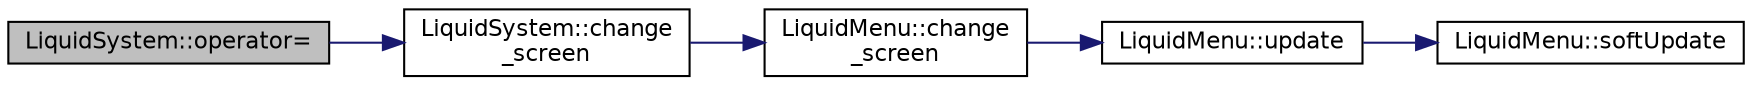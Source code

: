 digraph "LiquidSystem::operator="
{
  edge [fontname="Helvetica",fontsize="11",labelfontname="Helvetica",labelfontsize="11"];
  node [fontname="Helvetica",fontsize="11",shape=record];
  rankdir="LR";
  Node76 [label="LiquidSystem::operator=",height=0.2,width=0.4,color="black", fillcolor="grey75", style="filled", fontcolor="black"];
  Node76 -> Node77 [color="midnightblue",fontsize="11",style="solid",fontname="Helvetica"];
  Node77 [label="LiquidSystem::change\l_screen",height=0.2,width=0.4,color="black", fillcolor="white", style="filled",URL="$class_liquid_system.html#a72de20bedc0d2cf9736177386560d3ae",tooltip="Switches to the specified screen. "];
  Node77 -> Node78 [color="midnightblue",fontsize="11",style="solid",fontname="Helvetica"];
  Node78 [label="LiquidMenu::change\l_screen",height=0.2,width=0.4,color="black", fillcolor="white", style="filled",URL="$class_liquid_menu.html#a406b6d717f642b116e4bba998f27393c",tooltip="Switches to the specified screen. "];
  Node78 -> Node79 [color="midnightblue",fontsize="11",style="solid",fontname="Helvetica"];
  Node79 [label="LiquidMenu::update",height=0.2,width=0.4,color="black", fillcolor="white", style="filled",URL="$class_liquid_menu.html#af6935b3a7c65918abaf5594e7742af70",tooltip="Prints the current screen to the display. "];
  Node79 -> Node80 [color="midnightblue",fontsize="11",style="solid",fontname="Helvetica"];
  Node80 [label="LiquidMenu::softUpdate",height=0.2,width=0.4,color="black", fillcolor="white", style="filled",URL="$class_liquid_menu.html#a506aa5f8822031096a881aed7c6e45e5",tooltip="Prints the current screen to the display (without clearing). "];
}
